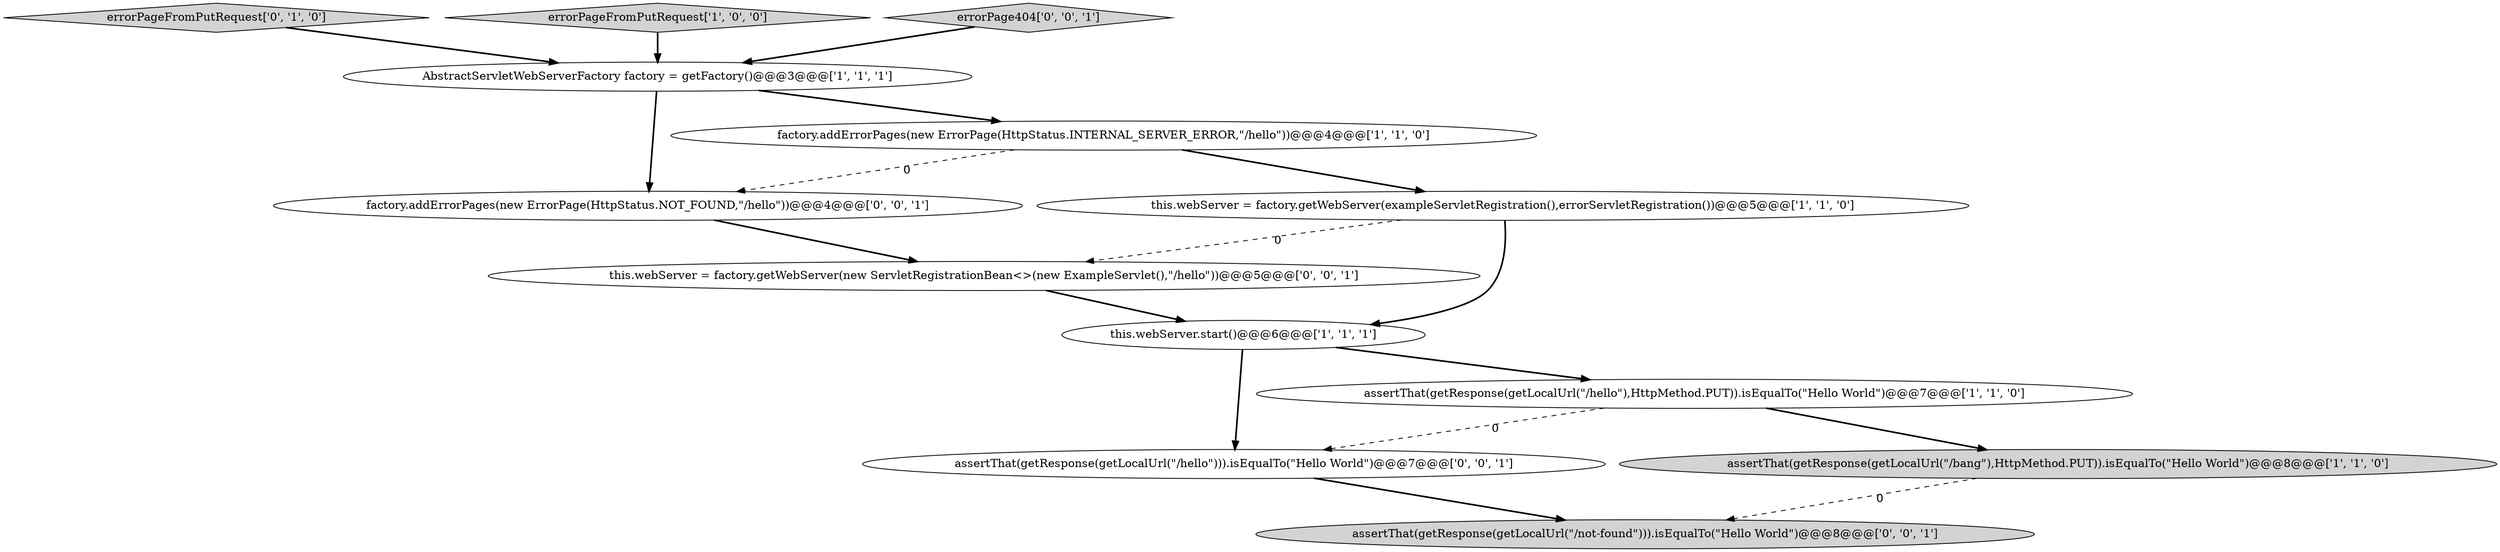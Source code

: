 digraph {
7 [style = filled, label = "errorPageFromPutRequest['0', '1', '0']", fillcolor = lightgray, shape = diamond image = "AAA0AAABBB2BBB"];
8 [style = filled, label = "factory.addErrorPages(new ErrorPage(HttpStatus.NOT_FOUND,\"/hello\"))@@@4@@@['0', '0', '1']", fillcolor = white, shape = ellipse image = "AAA0AAABBB3BBB"];
0 [style = filled, label = "AbstractServletWebServerFactory factory = getFactory()@@@3@@@['1', '1', '1']", fillcolor = white, shape = ellipse image = "AAA0AAABBB1BBB"];
2 [style = filled, label = "this.webServer.start()@@@6@@@['1', '1', '1']", fillcolor = white, shape = ellipse image = "AAA0AAABBB1BBB"];
11 [style = filled, label = "this.webServer = factory.getWebServer(new ServletRegistrationBean<>(new ExampleServlet(),\"/hello\"))@@@5@@@['0', '0', '1']", fillcolor = white, shape = ellipse image = "AAA0AAABBB3BBB"];
12 [style = filled, label = "assertThat(getResponse(getLocalUrl(\"/hello\"))).isEqualTo(\"Hello World\")@@@7@@@['0', '0', '1']", fillcolor = white, shape = ellipse image = "AAA0AAABBB3BBB"];
6 [style = filled, label = "assertThat(getResponse(getLocalUrl(\"/bang\"),HttpMethod.PUT)).isEqualTo(\"Hello World\")@@@8@@@['1', '1', '0']", fillcolor = lightgray, shape = ellipse image = "AAA0AAABBB1BBB"];
9 [style = filled, label = "assertThat(getResponse(getLocalUrl(\"/not-found\"))).isEqualTo(\"Hello World\")@@@8@@@['0', '0', '1']", fillcolor = lightgray, shape = ellipse image = "AAA0AAABBB3BBB"];
1 [style = filled, label = "this.webServer = factory.getWebServer(exampleServletRegistration(),errorServletRegistration())@@@5@@@['1', '1', '0']", fillcolor = white, shape = ellipse image = "AAA0AAABBB1BBB"];
4 [style = filled, label = "factory.addErrorPages(new ErrorPage(HttpStatus.INTERNAL_SERVER_ERROR,\"/hello\"))@@@4@@@['1', '1', '0']", fillcolor = white, shape = ellipse image = "AAA0AAABBB1BBB"];
3 [style = filled, label = "errorPageFromPutRequest['1', '0', '0']", fillcolor = lightgray, shape = diamond image = "AAA0AAABBB1BBB"];
10 [style = filled, label = "errorPage404['0', '0', '1']", fillcolor = lightgray, shape = diamond image = "AAA0AAABBB3BBB"];
5 [style = filled, label = "assertThat(getResponse(getLocalUrl(\"/hello\"),HttpMethod.PUT)).isEqualTo(\"Hello World\")@@@7@@@['1', '1', '0']", fillcolor = white, shape = ellipse image = "AAA0AAABBB1BBB"];
10->0 [style = bold, label=""];
1->2 [style = bold, label=""];
4->1 [style = bold, label=""];
7->0 [style = bold, label=""];
5->12 [style = dashed, label="0"];
4->8 [style = dashed, label="0"];
5->6 [style = bold, label=""];
12->9 [style = bold, label=""];
0->4 [style = bold, label=""];
8->11 [style = bold, label=""];
1->11 [style = dashed, label="0"];
11->2 [style = bold, label=""];
3->0 [style = bold, label=""];
2->12 [style = bold, label=""];
2->5 [style = bold, label=""];
6->9 [style = dashed, label="0"];
0->8 [style = bold, label=""];
}
